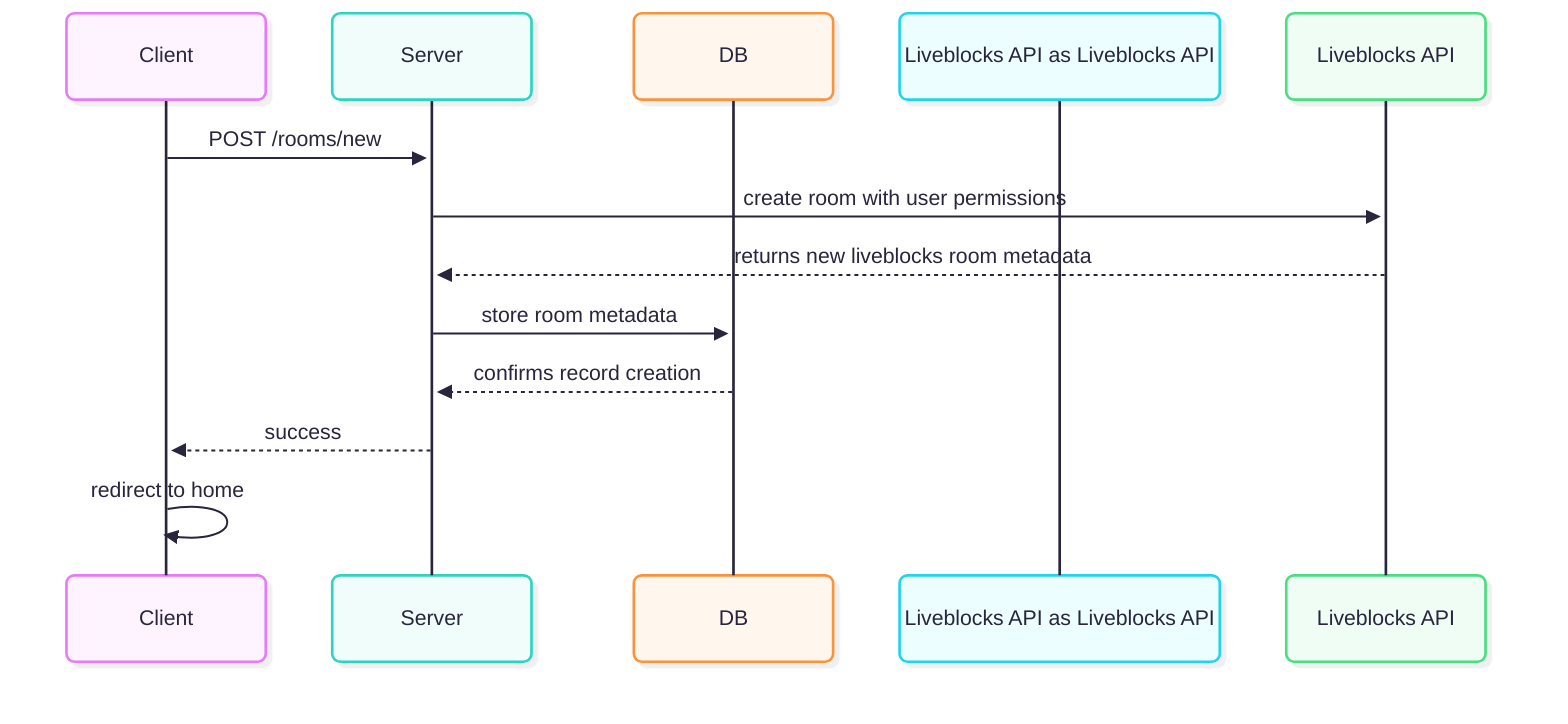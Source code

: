 ---
config:
  theme: redux-color
  look: neo
---
sequenceDiagram
  participant Client as Client
  participant Server as Server
  participant DB as DB
  participant Liveblocks API as Liveblocks API
  Client ->> Server: POST /rooms/new 
  Server ->> Liveblocks API: create room with user permissions
  Liveblocks API -->> Server: returns new liveblocks room metadata
  Server ->> DB: store room metadata
  DB -->> Server: confirms record creation
  Server -->> Client: success
  Client ->> Client: redirect to home